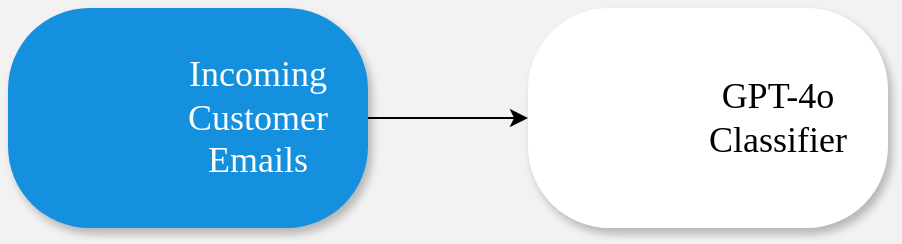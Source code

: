 <mxfile version="24.5.5" type="github">
  <diagram name="Page-1" id="c7558073-3199-34d8-9f00-42111426c3f3">
    <mxGraphModel dx="2260" dy="746" grid="1" gridSize="10" guides="1" tooltips="1" connect="1" arrows="1" fold="1" page="1" pageScale="1" pageWidth="826" pageHeight="1169" background="#F2F2F2" math="0" shadow="0">
      <root>
        <mxCell id="0" />
        <mxCell id="1" parent="0" />
        <mxCell id="Z-1HHLMNf0BsMq-CNGto-121" value="" style="edgeStyle=orthogonalEdgeStyle;rounded=0;orthogonalLoop=1;jettySize=auto;html=1;" edge="1" parent="1" source="Z-1HHLMNf0BsMq-CNGto-101" target="Z-1HHLMNf0BsMq-CNGto-120">
          <mxGeometry relative="1" as="geometry" />
        </mxCell>
        <mxCell id="Z-1HHLMNf0BsMq-CNGto-101" value="&lt;font style=&quot;font-size: 18px;&quot; face=&quot;Tahoma&quot;&gt;Incoming Customer Emails&lt;/font&gt;" style="rounded=1;whiteSpace=wrap;html=1;glass=0;fillColor=#1490df;strokeColor=none;fontColor=#ffffff;shadow=1;spacingLeft=90;arcSize=37;spacingRight=20;" vertex="1" parent="1">
          <mxGeometry x="-780" y="250" width="180" height="110" as="geometry" />
        </mxCell>
        <mxCell id="Z-1HHLMNf0BsMq-CNGto-102" value="" style="shape=image;imageAspect=0;aspect=fixed;verticalLabelPosition=bottom;verticalAlign=top;image=https://upload.wikimedia.org/wikipedia/commons/d/df/Microsoft_Office_Outlook_%282018%E2%80%93present%29.svg;fontColor=default;textShadow=0;labelBorderColor=none;" vertex="1" parent="1">
          <mxGeometry x="-760" y="277.5" width="59.03" height="55" as="geometry" />
        </mxCell>
        <mxCell id="Z-1HHLMNf0BsMq-CNGto-120" value="&lt;span style=&quot;font-family: Tahoma; font-size: 18px;&quot;&gt;GPT-4o Classifier&lt;/span&gt;" style="rounded=1;whiteSpace=wrap;html=1;glass=0;shadow=1;spacingLeft=90;arcSize=37;spacingRight=20;fillColor=default;strokeColor=none;" vertex="1" parent="1">
          <mxGeometry x="-520" y="250" width="180" height="110" as="geometry" />
        </mxCell>
      </root>
    </mxGraphModel>
  </diagram>
</mxfile>
